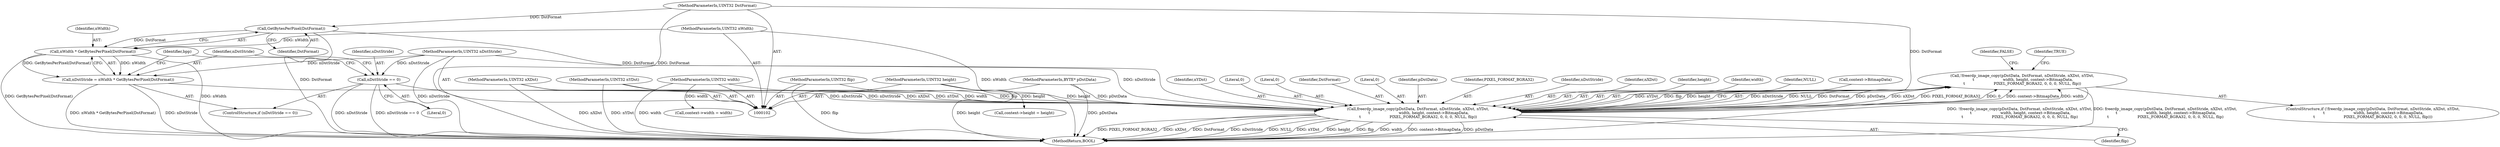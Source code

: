 digraph "0_FreeRDP_d1112c279bd1a327e8e4d0b5f371458bf2579659_0@API" {
"1000214" [label="(Call,!freerdp_image_copy(pDstData, DstFormat, nDstStride, nXDst, nYDst,\n \t                        width, height, context->BitmapData,\n\t                        PIXEL_FORMAT_BGRA32, 0, 0, 0, NULL, flip))"];
"1000215" [label="(Call,freerdp_image_copy(pDstData, DstFormat, nDstStride, nXDst, nYDst,\n \t                        width, height, context->BitmapData,\n\t                        PIXEL_FORMAT_BGRA32, 0, 0, 0, NULL, flip))"];
"1000109" [label="(MethodParameterIn,BYTE* pDstData)"];
"1000140" [label="(Call,GetBytesPerPixel(DstFormat))"];
"1000110" [label="(MethodParameterIn,UINT32 DstFormat)"];
"1000133" [label="(Call,nDstStride == 0)"];
"1000111" [label="(MethodParameterIn,UINT32 nDstStride)"];
"1000136" [label="(Call,nDstStride = nWidth * GetBytesPerPixel(DstFormat))"];
"1000138" [label="(Call,nWidth * GetBytesPerPixel(DstFormat))"];
"1000114" [label="(MethodParameterIn,UINT32 nWidth)"];
"1000112" [label="(MethodParameterIn,UINT32 nXDst)"];
"1000113" [label="(MethodParameterIn,UINT32 nYDst)"];
"1000105" [label="(MethodParameterIn,UINT32 width)"];
"1000106" [label="(MethodParameterIn,UINT32 height)"];
"1000116" [label="(MethodParameterIn,UINT32 flip)"];
"1000135" [label="(Literal,0)"];
"1000220" [label="(Identifier,nYDst)"];
"1000228" [label="(Literal,0)"];
"1000138" [label="(Call,nWidth * GetBytesPerPixel(DstFormat))"];
"1000227" [label="(Literal,0)"];
"1000217" [label="(Identifier,DstFormat)"];
"1000110" [label="(MethodParameterIn,UINT32 DstFormat)"];
"1000112" [label="(MethodParameterIn,UINT32 nXDst)"];
"1000229" [label="(Literal,0)"];
"1000109" [label="(MethodParameterIn,BYTE* pDstData)"];
"1000236" [label="(MethodReturn,BOOL)"];
"1000216" [label="(Identifier,pDstData)"];
"1000226" [label="(Identifier,PIXEL_FORMAT_BGRA32)"];
"1000218" [label="(Identifier,nDstStride)"];
"1000113" [label="(MethodParameterIn,UINT32 nYDst)"];
"1000139" [label="(Identifier,nWidth)"];
"1000233" [label="(Identifier,FALSE)"];
"1000140" [label="(Call,GetBytesPerPixel(DstFormat))"];
"1000235" [label="(Identifier,TRUE)"];
"1000213" [label="(ControlStructure,if (!freerdp_image_copy(pDstData, DstFormat, nDstStride, nXDst, nYDst,\n \t                        width, height, context->BitmapData,\n\t                        PIXEL_FORMAT_BGRA32, 0, 0, 0, NULL, flip)))"];
"1000219" [label="(Identifier,nXDst)"];
"1000186" [label="(Call,context->width = width)"];
"1000143" [label="(Identifier,bpp)"];
"1000116" [label="(MethodParameterIn,UINT32 flip)"];
"1000137" [label="(Identifier,nDstStride)"];
"1000222" [label="(Identifier,height)"];
"1000132" [label="(ControlStructure,if (nDstStride == 0))"];
"1000221" [label="(Identifier,width)"];
"1000215" [label="(Call,freerdp_image_copy(pDstData, DstFormat, nDstStride, nXDst, nYDst,\n \t                        width, height, context->BitmapData,\n\t                        PIXEL_FORMAT_BGRA32, 0, 0, 0, NULL, flip))"];
"1000141" [label="(Identifier,DstFormat)"];
"1000231" [label="(Identifier,flip)"];
"1000114" [label="(MethodParameterIn,UINT32 nWidth)"];
"1000106" [label="(MethodParameterIn,UINT32 height)"];
"1000230" [label="(Identifier,NULL)"];
"1000105" [label="(MethodParameterIn,UINT32 width)"];
"1000133" [label="(Call,nDstStride == 0)"];
"1000191" [label="(Call,context->height = height)"];
"1000223" [label="(Call,context->BitmapData)"];
"1000136" [label="(Call,nDstStride = nWidth * GetBytesPerPixel(DstFormat))"];
"1000214" [label="(Call,!freerdp_image_copy(pDstData, DstFormat, nDstStride, nXDst, nYDst,\n \t                        width, height, context->BitmapData,\n\t                        PIXEL_FORMAT_BGRA32, 0, 0, 0, NULL, flip))"];
"1000134" [label="(Identifier,nDstStride)"];
"1000111" [label="(MethodParameterIn,UINT32 nDstStride)"];
"1000214" -> "1000213"  [label="AST: "];
"1000214" -> "1000215"  [label="CFG: "];
"1000215" -> "1000214"  [label="AST: "];
"1000233" -> "1000214"  [label="CFG: "];
"1000235" -> "1000214"  [label="CFG: "];
"1000214" -> "1000236"  [label="DDG: !freerdp_image_copy(pDstData, DstFormat, nDstStride, nXDst, nYDst,\n \t                        width, height, context->BitmapData,\n\t                        PIXEL_FORMAT_BGRA32, 0, 0, 0, NULL, flip)"];
"1000214" -> "1000236"  [label="DDG: freerdp_image_copy(pDstData, DstFormat, nDstStride, nXDst, nYDst,\n \t                        width, height, context->BitmapData,\n\t                        PIXEL_FORMAT_BGRA32, 0, 0, 0, NULL, flip)"];
"1000215" -> "1000214"  [label="DDG: nDstStride"];
"1000215" -> "1000214"  [label="DDG: NULL"];
"1000215" -> "1000214"  [label="DDG: DstFormat"];
"1000215" -> "1000214"  [label="DDG: pDstData"];
"1000215" -> "1000214"  [label="DDG: nXDst"];
"1000215" -> "1000214"  [label="DDG: PIXEL_FORMAT_BGRA32"];
"1000215" -> "1000214"  [label="DDG: 0"];
"1000215" -> "1000214"  [label="DDG: context->BitmapData"];
"1000215" -> "1000214"  [label="DDG: width"];
"1000215" -> "1000214"  [label="DDG: nYDst"];
"1000215" -> "1000214"  [label="DDG: flip"];
"1000215" -> "1000214"  [label="DDG: height"];
"1000215" -> "1000231"  [label="CFG: "];
"1000216" -> "1000215"  [label="AST: "];
"1000217" -> "1000215"  [label="AST: "];
"1000218" -> "1000215"  [label="AST: "];
"1000219" -> "1000215"  [label="AST: "];
"1000220" -> "1000215"  [label="AST: "];
"1000221" -> "1000215"  [label="AST: "];
"1000222" -> "1000215"  [label="AST: "];
"1000223" -> "1000215"  [label="AST: "];
"1000226" -> "1000215"  [label="AST: "];
"1000227" -> "1000215"  [label="AST: "];
"1000228" -> "1000215"  [label="AST: "];
"1000229" -> "1000215"  [label="AST: "];
"1000230" -> "1000215"  [label="AST: "];
"1000231" -> "1000215"  [label="AST: "];
"1000215" -> "1000236"  [label="DDG: height"];
"1000215" -> "1000236"  [label="DDG: flip"];
"1000215" -> "1000236"  [label="DDG: width"];
"1000215" -> "1000236"  [label="DDG: context->BitmapData"];
"1000215" -> "1000236"  [label="DDG: pDstData"];
"1000215" -> "1000236"  [label="DDG: PIXEL_FORMAT_BGRA32"];
"1000215" -> "1000236"  [label="DDG: nXDst"];
"1000215" -> "1000236"  [label="DDG: DstFormat"];
"1000215" -> "1000236"  [label="DDG: nDstStride"];
"1000215" -> "1000236"  [label="DDG: NULL"];
"1000215" -> "1000236"  [label="DDG: nYDst"];
"1000109" -> "1000215"  [label="DDG: pDstData"];
"1000140" -> "1000215"  [label="DDG: DstFormat"];
"1000110" -> "1000215"  [label="DDG: DstFormat"];
"1000133" -> "1000215"  [label="DDG: nDstStride"];
"1000136" -> "1000215"  [label="DDG: nDstStride"];
"1000111" -> "1000215"  [label="DDG: nDstStride"];
"1000112" -> "1000215"  [label="DDG: nXDst"];
"1000113" -> "1000215"  [label="DDG: nYDst"];
"1000105" -> "1000215"  [label="DDG: width"];
"1000106" -> "1000215"  [label="DDG: height"];
"1000116" -> "1000215"  [label="DDG: flip"];
"1000109" -> "1000102"  [label="AST: "];
"1000109" -> "1000236"  [label="DDG: pDstData"];
"1000140" -> "1000138"  [label="AST: "];
"1000140" -> "1000141"  [label="CFG: "];
"1000141" -> "1000140"  [label="AST: "];
"1000138" -> "1000140"  [label="CFG: "];
"1000140" -> "1000236"  [label="DDG: DstFormat"];
"1000140" -> "1000138"  [label="DDG: DstFormat"];
"1000110" -> "1000140"  [label="DDG: DstFormat"];
"1000110" -> "1000102"  [label="AST: "];
"1000110" -> "1000236"  [label="DDG: DstFormat"];
"1000133" -> "1000132"  [label="AST: "];
"1000133" -> "1000135"  [label="CFG: "];
"1000134" -> "1000133"  [label="AST: "];
"1000135" -> "1000133"  [label="AST: "];
"1000137" -> "1000133"  [label="CFG: "];
"1000143" -> "1000133"  [label="CFG: "];
"1000133" -> "1000236"  [label="DDG: nDstStride"];
"1000133" -> "1000236"  [label="DDG: nDstStride == 0"];
"1000111" -> "1000133"  [label="DDG: nDstStride"];
"1000111" -> "1000102"  [label="AST: "];
"1000111" -> "1000236"  [label="DDG: nDstStride"];
"1000111" -> "1000136"  [label="DDG: nDstStride"];
"1000136" -> "1000132"  [label="AST: "];
"1000136" -> "1000138"  [label="CFG: "];
"1000137" -> "1000136"  [label="AST: "];
"1000138" -> "1000136"  [label="AST: "];
"1000143" -> "1000136"  [label="CFG: "];
"1000136" -> "1000236"  [label="DDG: nWidth * GetBytesPerPixel(DstFormat)"];
"1000136" -> "1000236"  [label="DDG: nDstStride"];
"1000138" -> "1000136"  [label="DDG: nWidth"];
"1000138" -> "1000136"  [label="DDG: GetBytesPerPixel(DstFormat)"];
"1000139" -> "1000138"  [label="AST: "];
"1000138" -> "1000236"  [label="DDG: nWidth"];
"1000138" -> "1000236"  [label="DDG: GetBytesPerPixel(DstFormat)"];
"1000114" -> "1000138"  [label="DDG: nWidth"];
"1000114" -> "1000102"  [label="AST: "];
"1000114" -> "1000236"  [label="DDG: nWidth"];
"1000112" -> "1000102"  [label="AST: "];
"1000112" -> "1000236"  [label="DDG: nXDst"];
"1000113" -> "1000102"  [label="AST: "];
"1000113" -> "1000236"  [label="DDG: nYDst"];
"1000105" -> "1000102"  [label="AST: "];
"1000105" -> "1000236"  [label="DDG: width"];
"1000105" -> "1000186"  [label="DDG: width"];
"1000106" -> "1000102"  [label="AST: "];
"1000106" -> "1000236"  [label="DDG: height"];
"1000106" -> "1000191"  [label="DDG: height"];
"1000116" -> "1000102"  [label="AST: "];
"1000116" -> "1000236"  [label="DDG: flip"];
}
